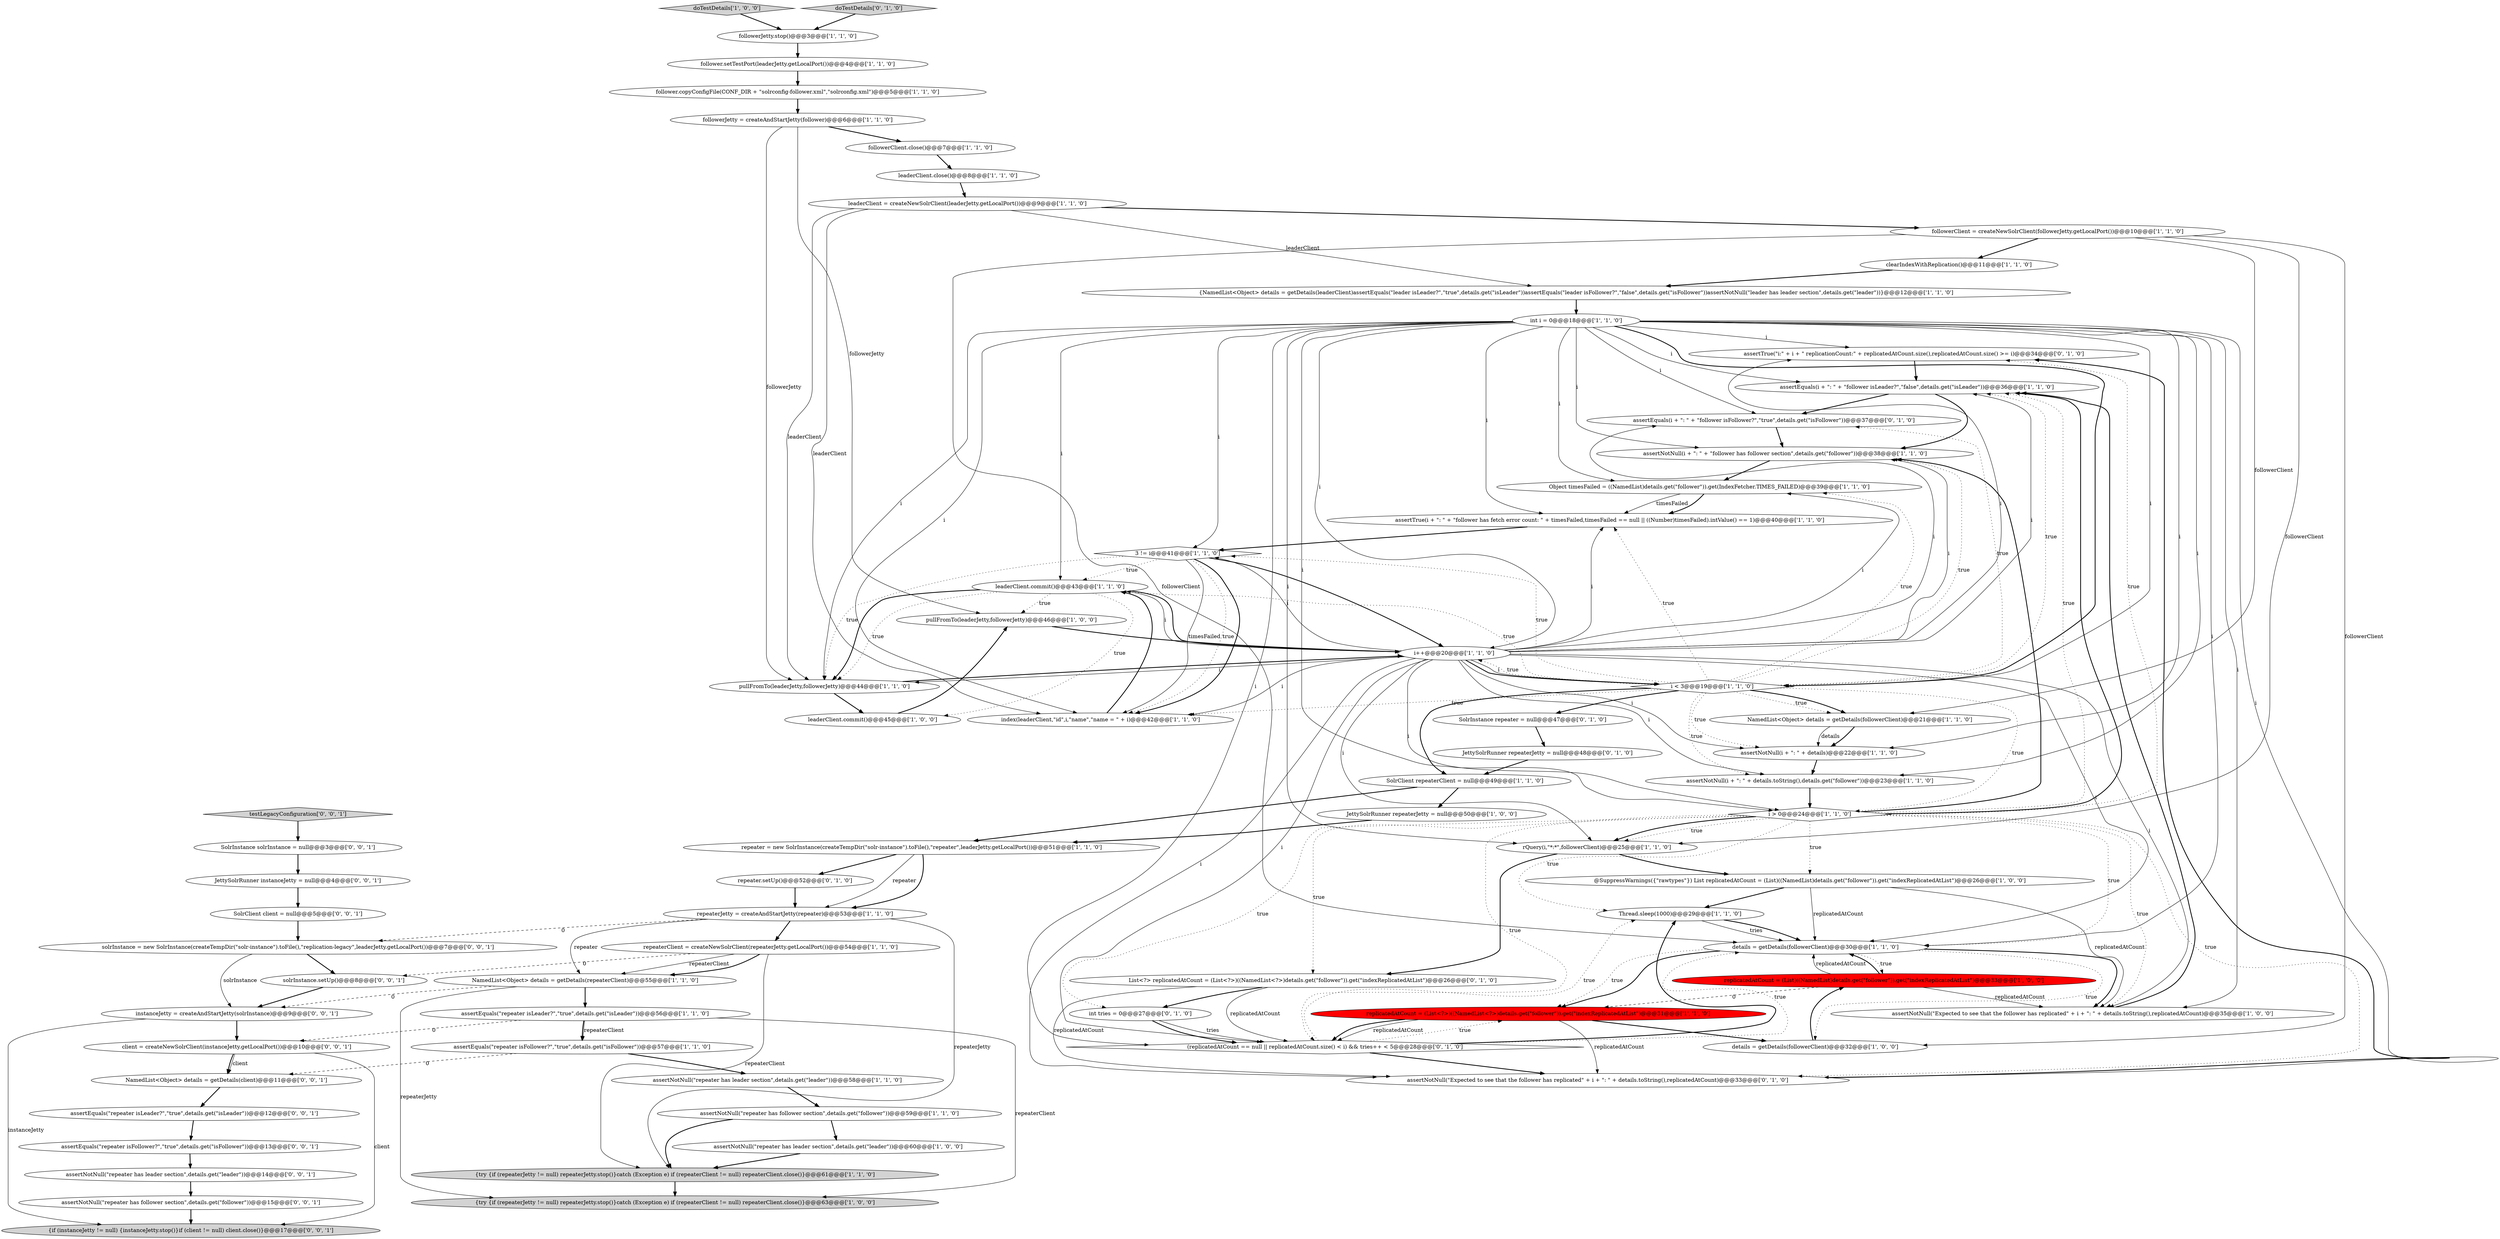 digraph {
52 [style = filled, label = "assertTrue(\"i:\" + i + \" replicationCount:\" + replicatedAtCount.size(),replicatedAtCount.size() >= i)@@@34@@@['0', '1', '0']", fillcolor = white, shape = ellipse image = "AAA0AAABBB2BBB"];
64 [style = filled, label = "JettySolrRunner instanceJetty = null@@@4@@@['0', '0', '1']", fillcolor = white, shape = ellipse image = "AAA0AAABBB3BBB"];
56 [style = filled, label = "SolrInstance repeater = null@@@47@@@['0', '1', '0']", fillcolor = white, shape = ellipse image = "AAA0AAABBB2BBB"];
65 [style = filled, label = "client = createNewSolrClient(instanceJetty.getLocalPort())@@@10@@@['0', '0', '1']", fillcolor = white, shape = ellipse image = "AAA0AAABBB3BBB"];
43 [style = filled, label = "NamedList<Object> details = getDetails(repeaterClient)@@@55@@@['1', '1', '0']", fillcolor = white, shape = ellipse image = "AAA0AAABBB1BBB"];
50 [style = filled, label = "assertEquals(i + \": \" + \"follower isFollower?\",\"true\",details.get(\"isFollower\"))@@@37@@@['0', '1', '0']", fillcolor = white, shape = ellipse image = "AAA0AAABBB2BBB"];
70 [style = filled, label = "NamedList<Object> details = getDetails(client)@@@11@@@['0', '0', '1']", fillcolor = white, shape = ellipse image = "AAA0AAABBB3BBB"];
0 [style = filled, label = "Thread.sleep(1000)@@@29@@@['1', '1', '0']", fillcolor = white, shape = ellipse image = "AAA0AAABBB1BBB"];
14 [style = filled, label = "JettySolrRunner repeaterJetty = null@@@50@@@['1', '0', '0']", fillcolor = white, shape = ellipse image = "AAA0AAABBB1BBB"];
7 [style = filled, label = "assertNotNull(\"repeater has follower section\",details.get(\"follower\"))@@@59@@@['1', '1', '0']", fillcolor = white, shape = ellipse image = "AAA0AAABBB1BBB"];
58 [style = filled, label = "repeater.setUp()@@@52@@@['0', '1', '0']", fillcolor = white, shape = ellipse image = "AAA0AAABBB2BBB"];
8 [style = filled, label = "assertEquals(\"repeater isLeader?\",\"true\",details.get(\"isLeader\"))@@@56@@@['1', '1', '0']", fillcolor = white, shape = ellipse image = "AAA0AAABBB1BBB"];
62 [style = filled, label = "solrInstance.setUp()@@@8@@@['0', '0', '1']", fillcolor = white, shape = ellipse image = "AAA0AAABBB3BBB"];
45 [style = filled, label = "{try {if (repeaterJetty != null) repeaterJetty.stop()}catch (Exception e) if (repeaterClient != null) repeaterClient.close()}@@@61@@@['1', '1', '0']", fillcolor = lightgray, shape = ellipse image = "AAA0AAABBB1BBB"];
36 [style = filled, label = "repeaterClient = createNewSolrClient(repeaterJetty.getLocalPort())@@@54@@@['1', '1', '0']", fillcolor = white, shape = ellipse image = "AAA0AAABBB1BBB"];
27 [style = filled, label = "repeaterJetty = createAndStartJetty(repeater)@@@53@@@['1', '1', '0']", fillcolor = white, shape = ellipse image = "AAA0AAABBB1BBB"];
6 [style = filled, label = "followerClient.close()@@@7@@@['1', '1', '0']", fillcolor = white, shape = ellipse image = "AAA0AAABBB1BBB"];
22 [style = filled, label = "rQuery(i,\"*:*\",followerClient)@@@25@@@['1', '1', '0']", fillcolor = white, shape = ellipse image = "AAA0AAABBB1BBB"];
55 [style = filled, label = "List<?> replicatedAtCount = (List<?>)((NamedList<?>)details.get(\"follower\")).get(\"indexReplicatedAtList\")@@@26@@@['0', '1', '0']", fillcolor = white, shape = ellipse image = "AAA0AAABBB2BBB"];
21 [style = filled, label = "assertTrue(i + \": \" + \"follower has fetch error count: \" + timesFailed,timesFailed == null || ((Number)timesFailed).intValue() == 1)@@@40@@@['1', '1', '0']", fillcolor = white, shape = ellipse image = "AAA0AAABBB1BBB"];
30 [style = filled, label = "assertEquals(\"repeater isFollower?\",\"true\",details.get(\"isFollower\"))@@@57@@@['1', '1', '0']", fillcolor = white, shape = ellipse image = "AAA0AAABBB1BBB"];
59 [style = filled, label = "assertNotNull(\"repeater has leader section\",details.get(\"leader\"))@@@14@@@['0', '0', '1']", fillcolor = white, shape = ellipse image = "AAA0AAABBB3BBB"];
60 [style = filled, label = "{if (instanceJetty != null) {instanceJetty.stop()}if (client != null) client.close()}@@@17@@@['0', '0', '1']", fillcolor = lightgray, shape = ellipse image = "AAA0AAABBB3BBB"];
46 [style = filled, label = "NamedList<Object> details = getDetails(followerClient)@@@21@@@['1', '1', '0']", fillcolor = white, shape = ellipse image = "AAA0AAABBB1BBB"];
3 [style = filled, label = "replicatedAtCount = (List)((NamedList)details.get(\"follower\")).get(\"indexReplicatedAtList\")@@@33@@@['1', '0', '0']", fillcolor = red, shape = ellipse image = "AAA1AAABBB1BBB"];
72 [style = filled, label = "assertEquals(\"repeater isLeader?\",\"true\",details.get(\"isLeader\"))@@@12@@@['0', '0', '1']", fillcolor = white, shape = ellipse image = "AAA0AAABBB3BBB"];
51 [style = filled, label = "assertNotNull(\"Expected to see that the follower has replicated\" + i + \": \" + details.toString(),replicatedAtCount)@@@33@@@['0', '1', '0']", fillcolor = white, shape = ellipse image = "AAA0AAABBB2BBB"];
44 [style = filled, label = "details = getDetails(followerClient)@@@30@@@['1', '1', '0']", fillcolor = white, shape = ellipse image = "AAA0AAABBB1BBB"];
29 [style = filled, label = "leaderClient.commit()@@@43@@@['1', '1', '0']", fillcolor = white, shape = ellipse image = "AAA0AAABBB1BBB"];
25 [style = filled, label = "assertNotNull(i + \": \" + details.toString(),details.get(\"follower\"))@@@23@@@['1', '1', '0']", fillcolor = white, shape = ellipse image = "AAA0AAABBB1BBB"];
20 [style = filled, label = "followerClient = createNewSolrClient(followerJetty.getLocalPort())@@@10@@@['1', '1', '0']", fillcolor = white, shape = ellipse image = "AAA0AAABBB1BBB"];
48 [style = filled, label = "pullFromTo(leaderJetty,followerJetty)@@@46@@@['1', '0', '0']", fillcolor = white, shape = ellipse image = "AAA0AAABBB1BBB"];
42 [style = filled, label = "pullFromTo(leaderJetty,followerJetty)@@@44@@@['1', '1', '0']", fillcolor = white, shape = ellipse image = "AAA0AAABBB1BBB"];
61 [style = filled, label = "testLegacyConfiguration['0', '0', '1']", fillcolor = lightgray, shape = diamond image = "AAA0AAABBB3BBB"];
1 [style = filled, label = "{NamedList<Object> details = getDetails(leaderClient)assertEquals(\"leader isLeader?\",\"true\",details.get(\"isLeader\"))assertEquals(\"leader isFollower?\",\"false\",details.get(\"isFollower\"))assertNotNull(\"leader has leader section\",details.get(\"leader\"))}@@@12@@@['1', '1', '0']", fillcolor = white, shape = ellipse image = "AAA0AAABBB1BBB"];
23 [style = filled, label = "assertNotNull(i + \": \" + \"follower has follower section\",details.get(\"follower\"))@@@38@@@['1', '1', '0']", fillcolor = white, shape = ellipse image = "AAA0AAABBB1BBB"];
32 [style = filled, label = "followerJetty.stop()@@@3@@@['1', '1', '0']", fillcolor = white, shape = ellipse image = "AAA0AAABBB1BBB"];
34 [style = filled, label = "leaderClient = createNewSolrClient(leaderJetty.getLocalPort())@@@9@@@['1', '1', '0']", fillcolor = white, shape = ellipse image = "AAA0AAABBB1BBB"];
35 [style = filled, label = "details = getDetails(followerClient)@@@32@@@['1', '0', '0']", fillcolor = white, shape = ellipse image = "AAA0AAABBB1BBB"];
39 [style = filled, label = "doTestDetails['1', '0', '0']", fillcolor = lightgray, shape = diamond image = "AAA0AAABBB1BBB"];
18 [style = filled, label = "assertNotNull(i + \": \" + details)@@@22@@@['1', '1', '0']", fillcolor = white, shape = ellipse image = "AAA0AAABBB1BBB"];
5 [style = filled, label = "leaderClient.commit()@@@45@@@['1', '0', '0']", fillcolor = white, shape = ellipse image = "AAA0AAABBB1BBB"];
9 [style = filled, label = "follower.setTestPort(leaderJetty.getLocalPort())@@@4@@@['1', '1', '0']", fillcolor = white, shape = ellipse image = "AAA0AAABBB1BBB"];
69 [style = filled, label = "assertNotNull(\"repeater has follower section\",details.get(\"follower\"))@@@15@@@['0', '0', '1']", fillcolor = white, shape = ellipse image = "AAA0AAABBB3BBB"];
37 [style = filled, label = "{try {if (repeaterJetty != null) repeaterJetty.stop()}catch (Exception e) if (repeaterClient != null) repeaterClient.close()}@@@63@@@['1', '0', '0']", fillcolor = lightgray, shape = ellipse image = "AAA0AAABBB1BBB"];
47 [style = filled, label = "assertEquals(i + \": \" + \"follower isLeader?\",\"false\",details.get(\"isLeader\"))@@@36@@@['1', '1', '0']", fillcolor = white, shape = ellipse image = "AAA0AAABBB1BBB"];
26 [style = filled, label = "i > 0@@@24@@@['1', '1', '0']", fillcolor = white, shape = diamond image = "AAA0AAABBB1BBB"];
40 [style = filled, label = "assertNotNull(\"repeater has leader section\",details.get(\"leader\"))@@@60@@@['1', '0', '0']", fillcolor = white, shape = ellipse image = "AAA0AAABBB1BBB"];
13 [style = filled, label = "assertNotNull(\"repeater has leader section\",details.get(\"leader\"))@@@58@@@['1', '1', '0']", fillcolor = white, shape = ellipse image = "AAA0AAABBB1BBB"];
53 [style = filled, label = "(replicatedAtCount == null || replicatedAtCount.size() < i) && tries++ < 5@@@28@@@['0', '1', '0']", fillcolor = white, shape = diamond image = "AAA0AAABBB2BBB"];
67 [style = filled, label = "SolrInstance solrInstance = null@@@3@@@['0', '0', '1']", fillcolor = white, shape = ellipse image = "AAA0AAABBB3BBB"];
31 [style = filled, label = "leaderClient.close()@@@8@@@['1', '1', '0']", fillcolor = white, shape = ellipse image = "AAA0AAABBB1BBB"];
19 [style = filled, label = "i++@@@20@@@['1', '1', '0']", fillcolor = white, shape = ellipse image = "AAA0AAABBB1BBB"];
24 [style = filled, label = "follower.copyConfigFile(CONF_DIR + \"solrconfig-follower.xml\",\"solrconfig.xml\")@@@5@@@['1', '1', '0']", fillcolor = white, shape = ellipse image = "AAA0AAABBB1BBB"];
33 [style = filled, label = "Object timesFailed = ((NamedList)details.get(\"follower\")).get(IndexFetcher.TIMES_FAILED)@@@39@@@['1', '1', '0']", fillcolor = white, shape = ellipse image = "AAA0AAABBB1BBB"];
28 [style = filled, label = "replicatedAtCount = (List<?>)((NamedList<?>)details.get(\"follower\")).get(\"indexReplicatedAtList\")@@@31@@@['1', '1', '0']", fillcolor = red, shape = ellipse image = "AAA1AAABBB1BBB"];
2 [style = filled, label = "assertNotNull(\"Expected to see that the follower has replicated\" + i + \": \" + details.toString(),replicatedAtCount)@@@35@@@['1', '0', '0']", fillcolor = white, shape = ellipse image = "AAA0AAABBB1BBB"];
54 [style = filled, label = "int tries = 0@@@27@@@['0', '1', '0']", fillcolor = white, shape = ellipse image = "AAA0AAABBB2BBB"];
38 [style = filled, label = "i < 3@@@19@@@['1', '1', '0']", fillcolor = white, shape = diamond image = "AAA0AAABBB1BBB"];
15 [style = filled, label = "repeater = new SolrInstance(createTempDir(\"solr-instance\").toFile(),\"repeater\",leaderJetty.getLocalPort())@@@51@@@['1', '1', '0']", fillcolor = white, shape = ellipse image = "AAA0AAABBB1BBB"];
41 [style = filled, label = "int i = 0@@@18@@@['1', '1', '0']", fillcolor = white, shape = ellipse image = "AAA0AAABBB1BBB"];
57 [style = filled, label = "JettySolrRunner repeaterJetty = null@@@48@@@['0', '1', '0']", fillcolor = white, shape = ellipse image = "AAA0AAABBB2BBB"];
63 [style = filled, label = "assertEquals(\"repeater isFollower?\",\"true\",details.get(\"isFollower\"))@@@13@@@['0', '0', '1']", fillcolor = white, shape = ellipse image = "AAA0AAABBB3BBB"];
17 [style = filled, label = "3 != i@@@41@@@['1', '1', '0']", fillcolor = white, shape = diamond image = "AAA0AAABBB1BBB"];
66 [style = filled, label = "SolrClient client = null@@@5@@@['0', '0', '1']", fillcolor = white, shape = ellipse image = "AAA0AAABBB3BBB"];
49 [style = filled, label = "doTestDetails['0', '1', '0']", fillcolor = lightgray, shape = diamond image = "AAA0AAABBB2BBB"];
10 [style = filled, label = "followerJetty = createAndStartJetty(follower)@@@6@@@['1', '1', '0']", fillcolor = white, shape = ellipse image = "AAA0AAABBB1BBB"];
68 [style = filled, label = "instanceJetty = createAndStartJetty(solrInstance)@@@9@@@['0', '0', '1']", fillcolor = white, shape = ellipse image = "AAA0AAABBB3BBB"];
71 [style = filled, label = "solrInstance = new SolrInstance(createTempDir(\"solr-instance\").toFile(),\"replication-legacy\",leaderJetty.getLocalPort())@@@7@@@['0', '0', '1']", fillcolor = white, shape = ellipse image = "AAA0AAABBB3BBB"];
12 [style = filled, label = "SolrClient repeaterClient = null@@@49@@@['1', '1', '0']", fillcolor = white, shape = ellipse image = "AAA0AAABBB1BBB"];
16 [style = filled, label = "@SuppressWarnings({\"rawtypes\"}) List replicatedAtCount = (List)((NamedList)details.get(\"follower\")).get(\"indexReplicatedAtList\")@@@26@@@['1', '0', '0']", fillcolor = white, shape = ellipse image = "AAA0AAABBB1BBB"];
11 [style = filled, label = "index(leaderClient,\"id\",i,\"name\",\"name = \" + i)@@@42@@@['1', '1', '0']", fillcolor = white, shape = ellipse image = "AAA0AAABBB1BBB"];
4 [style = filled, label = "clearIndexWithReplication()@@@11@@@['1', '1', '0']", fillcolor = white, shape = ellipse image = "AAA0AAABBB1BBB"];
8->30 [style = bold, label=""];
43->37 [style = solid, label="repeaterJetty"];
16->0 [style = bold, label=""];
30->13 [style = bold, label=""];
19->51 [style = solid, label="i"];
34->20 [style = bold, label=""];
69->60 [style = bold, label=""];
33->21 [style = solid, label="timesFailed"];
29->48 [style = dotted, label="true"];
29->5 [style = dotted, label="true"];
19->17 [style = solid, label="i"];
38->19 [style = dotted, label="true"];
71->62 [style = bold, label=""];
41->2 [style = solid, label="i"];
38->12 [style = bold, label=""];
11->29 [style = bold, label=""];
34->42 [style = solid, label="leaderClient"];
26->22 [style = dotted, label="true"];
41->44 [style = solid, label="i"];
41->51 [style = solid, label="i"];
26->22 [style = bold, label=""];
17->11 [style = solid, label="timesFailed"];
38->21 [style = dotted, label="true"];
52->47 [style = bold, label=""];
23->33 [style = bold, label=""];
0->44 [style = solid, label="tries"];
41->23 [style = solid, label="i"];
26->52 [style = dotted, label="true"];
41->33 [style = solid, label="i"];
38->56 [style = bold, label=""];
43->8 [style = bold, label=""];
41->21 [style = solid, label="i"];
19->53 [style = solid, label="i"];
54->53 [style = bold, label=""];
10->48 [style = solid, label="followerJetty"];
28->51 [style = solid, label="replicatedAtCount"];
26->16 [style = dotted, label="true"];
19->11 [style = solid, label="i"];
41->25 [style = solid, label="i"];
9->24 [style = bold, label=""];
34->1 [style = solid, label="leaderClient"];
19->22 [style = solid, label="i"];
44->3 [style = dotted, label="true"];
41->17 [style = solid, label="i"];
42->19 [style = bold, label=""];
38->33 [style = dotted, label="true"];
16->2 [style = solid, label="replicatedAtCount"];
24->10 [style = bold, label=""];
38->46 [style = dotted, label="true"];
44->2 [style = bold, label=""];
41->29 [style = solid, label="i"];
36->43 [style = solid, label="repeaterClient"];
19->29 [style = solid, label="i"];
41->22 [style = solid, label="i"];
55->53 [style = solid, label="replicatedAtCount"];
53->0 [style = dotted, label="true"];
50->23 [style = bold, label=""];
1->41 [style = bold, label=""];
67->64 [style = bold, label=""];
3->44 [style = solid, label="replicatedAtCount"];
36->62 [style = dashed, label="0"];
26->2 [style = dotted, label="true"];
26->44 [style = dotted, label="true"];
26->47 [style = bold, label=""];
19->47 [style = solid, label="i"];
26->55 [style = dotted, label="true"];
20->44 [style = solid, label="followerClient"];
71->68 [style = solid, label="solrInstance"];
56->57 [style = bold, label=""];
27->43 [style = solid, label="repeater"];
44->28 [style = dotted, label="true"];
44->35 [style = dotted, label="true"];
38->18 [style = dotted, label="true"];
49->32 [style = bold, label=""];
26->53 [style = dotted, label="true"];
19->25 [style = solid, label="i"];
28->35 [style = bold, label=""];
65->70 [style = solid, label="client"];
57->12 [style = bold, label=""];
38->23 [style = dotted, label="true"];
25->26 [style = bold, label=""];
12->14 [style = bold, label=""];
64->66 [style = bold, label=""];
18->25 [style = bold, label=""];
66->71 [style = bold, label=""];
38->46 [style = bold, label=""];
41->38 [style = bold, label=""];
14->15 [style = bold, label=""];
0->44 [style = bold, label=""];
62->68 [style = bold, label=""];
8->30 [style = solid, label="repeaterClient"];
19->38 [style = bold, label=""];
38->50 [style = dotted, label="true"];
19->33 [style = solid, label="i"];
36->43 [style = bold, label=""];
41->42 [style = solid, label="i"];
20->22 [style = solid, label="followerClient"];
3->28 [style = dashed, label="0"];
35->3 [style = bold, label=""];
10->42 [style = solid, label="followerJetty"];
63->59 [style = bold, label=""];
27->45 [style = solid, label="repeaterJetty"];
15->58 [style = bold, label=""];
22->16 [style = bold, label=""];
22->55 [style = bold, label=""];
54->53 [style = solid, label="tries"];
68->65 [style = bold, label=""];
55->51 [style = solid, label="replicatedAtCount"];
53->28 [style = dotted, label="true"];
28->53 [style = solid, label="replicatedAtCount"];
68->60 [style = solid, label="instanceJetty"];
38->25 [style = dotted, label="true"];
51->52 [style = bold, label=""];
26->54 [style = dotted, label="true"];
46->18 [style = bold, label=""];
10->6 [style = bold, label=""];
47->50 [style = bold, label=""];
27->71 [style = dashed, label="0"];
31->34 [style = bold, label=""];
19->52 [style = solid, label="i"];
30->70 [style = dashed, label="0"];
15->27 [style = solid, label="repeater"];
41->50 [style = solid, label="i"];
32->9 [style = bold, label=""];
3->44 [style = bold, label=""];
29->19 [style = bold, label=""];
72->63 [style = bold, label=""];
19->18 [style = solid, label="i"];
34->11 [style = solid, label="leaderClient"];
17->42 [style = dotted, label="true"];
29->42 [style = bold, label=""];
53->44 [style = dotted, label="true"];
39->32 [style = bold, label=""];
3->2 [style = solid, label="replicatedAtCount"];
43->68 [style = dashed, label="0"];
16->44 [style = solid, label="replicatedAtCount"];
4->1 [style = bold, label=""];
17->29 [style = dotted, label="true"];
70->72 [style = bold, label=""];
59->69 [style = bold, label=""];
20->35 [style = solid, label="followerClient"];
47->23 [style = bold, label=""];
41->11 [style = solid, label="i"];
41->53 [style = solid, label="i"];
41->26 [style = solid, label="i"];
2->47 [style = bold, label=""];
19->38 [style = solid, label="i"];
7->40 [style = bold, label=""];
53->0 [style = bold, label=""];
61->67 [style = bold, label=""];
19->23 [style = solid, label="i"];
17->11 [style = dotted, label="true"];
8->65 [style = dashed, label="0"];
26->47 [style = dotted, label="true"];
27->36 [style = bold, label=""];
58->27 [style = bold, label=""];
53->51 [style = bold, label=""];
65->70 [style = bold, label=""];
41->18 [style = solid, label="i"];
20->46 [style = solid, label="followerClient"];
28->53 [style = bold, label=""];
12->15 [style = bold, label=""];
41->19 [style = solid, label="i"];
41->38 [style = solid, label="i"];
19->26 [style = solid, label="i"];
17->19 [style = bold, label=""];
36->45 [style = solid, label="repeaterClient"];
38->11 [style = dotted, label="true"];
20->4 [style = bold, label=""];
19->2 [style = solid, label="i"];
7->45 [style = bold, label=""];
19->50 [style = solid, label="i"];
38->26 [style = dotted, label="true"];
19->42 [style = solid, label="i"];
6->31 [style = bold, label=""];
19->21 [style = solid, label="i"];
41->52 [style = solid, label="i"];
13->7 [style = bold, label=""];
44->28 [style = bold, label=""];
38->17 [style = dotted, label="true"];
26->23 [style = bold, label=""];
38->47 [style = dotted, label="true"];
5->48 [style = bold, label=""];
48->19 [style = bold, label=""];
19->44 [style = solid, label="i"];
29->42 [style = dotted, label="true"];
26->51 [style = dotted, label="true"];
46->18 [style = solid, label="details"];
40->45 [style = bold, label=""];
45->37 [style = bold, label=""];
42->5 [style = bold, label=""];
38->29 [style = dotted, label="true"];
55->54 [style = bold, label=""];
41->47 [style = solid, label="i"];
33->21 [style = bold, label=""];
8->37 [style = solid, label="repeaterClient"];
65->60 [style = solid, label="client"];
15->27 [style = bold, label=""];
21->17 [style = bold, label=""];
26->0 [style = dotted, label="true"];
17->11 [style = bold, label=""];
}
